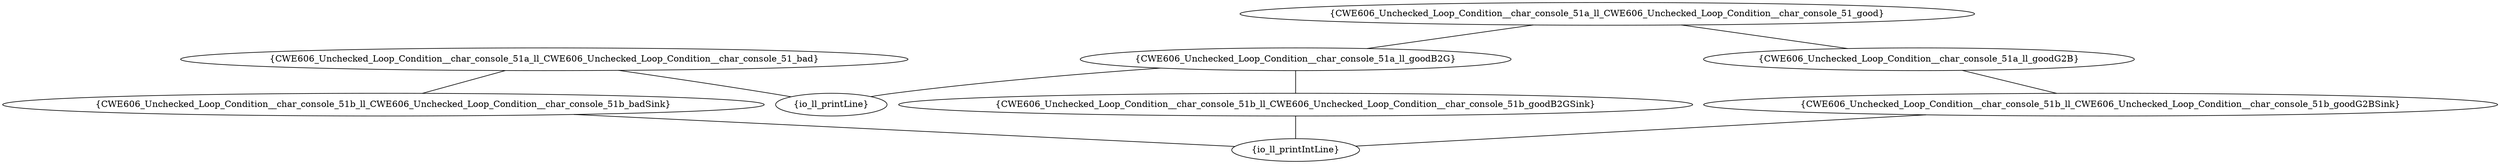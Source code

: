 graph "cg graph" {
CWE606_Unchecked_Loop_Condition__char_console_51b_ll_CWE606_Unchecked_Loop_Condition__char_console_51b_goodB2GSink [label="{CWE606_Unchecked_Loop_Condition__char_console_51b_ll_CWE606_Unchecked_Loop_Condition__char_console_51b_goodB2GSink}"];
io_ll_printIntLine [label="{io_ll_printIntLine}"];
CWE606_Unchecked_Loop_Condition__char_console_51b_ll_CWE606_Unchecked_Loop_Condition__char_console_51b_badSink [label="{CWE606_Unchecked_Loop_Condition__char_console_51b_ll_CWE606_Unchecked_Loop_Condition__char_console_51b_badSink}"];
CWE606_Unchecked_Loop_Condition__char_console_51a_ll_CWE606_Unchecked_Loop_Condition__char_console_51_bad [label="{CWE606_Unchecked_Loop_Condition__char_console_51a_ll_CWE606_Unchecked_Loop_Condition__char_console_51_bad}"];
io_ll_printLine [label="{io_ll_printLine}"];
CWE606_Unchecked_Loop_Condition__char_console_51a_ll_goodB2G [label="{CWE606_Unchecked_Loop_Condition__char_console_51a_ll_goodB2G}"];
CWE606_Unchecked_Loop_Condition__char_console_51a_ll_goodG2B [label="{CWE606_Unchecked_Loop_Condition__char_console_51a_ll_goodG2B}"];
CWE606_Unchecked_Loop_Condition__char_console_51b_ll_CWE606_Unchecked_Loop_Condition__char_console_51b_goodG2BSink [label="{CWE606_Unchecked_Loop_Condition__char_console_51b_ll_CWE606_Unchecked_Loop_Condition__char_console_51b_goodG2BSink}"];
CWE606_Unchecked_Loop_Condition__char_console_51a_ll_CWE606_Unchecked_Loop_Condition__char_console_51_good [label="{CWE606_Unchecked_Loop_Condition__char_console_51a_ll_CWE606_Unchecked_Loop_Condition__char_console_51_good}"];
CWE606_Unchecked_Loop_Condition__char_console_51b_ll_CWE606_Unchecked_Loop_Condition__char_console_51b_goodB2GSink -- io_ll_printIntLine;
CWE606_Unchecked_Loop_Condition__char_console_51b_ll_CWE606_Unchecked_Loop_Condition__char_console_51b_badSink -- io_ll_printIntLine;
CWE606_Unchecked_Loop_Condition__char_console_51a_ll_CWE606_Unchecked_Loop_Condition__char_console_51_bad -- io_ll_printLine;
CWE606_Unchecked_Loop_Condition__char_console_51a_ll_CWE606_Unchecked_Loop_Condition__char_console_51_bad -- CWE606_Unchecked_Loop_Condition__char_console_51b_ll_CWE606_Unchecked_Loop_Condition__char_console_51b_badSink;
CWE606_Unchecked_Loop_Condition__char_console_51a_ll_goodB2G -- io_ll_printLine;
CWE606_Unchecked_Loop_Condition__char_console_51a_ll_goodB2G -- CWE606_Unchecked_Loop_Condition__char_console_51b_ll_CWE606_Unchecked_Loop_Condition__char_console_51b_goodB2GSink;
CWE606_Unchecked_Loop_Condition__char_console_51a_ll_goodG2B -- CWE606_Unchecked_Loop_Condition__char_console_51b_ll_CWE606_Unchecked_Loop_Condition__char_console_51b_goodG2BSink;
CWE606_Unchecked_Loop_Condition__char_console_51b_ll_CWE606_Unchecked_Loop_Condition__char_console_51b_goodG2BSink -- io_ll_printIntLine;
CWE606_Unchecked_Loop_Condition__char_console_51a_ll_CWE606_Unchecked_Loop_Condition__char_console_51_good -- CWE606_Unchecked_Loop_Condition__char_console_51a_ll_goodG2B;
CWE606_Unchecked_Loop_Condition__char_console_51a_ll_CWE606_Unchecked_Loop_Condition__char_console_51_good -- CWE606_Unchecked_Loop_Condition__char_console_51a_ll_goodB2G;
}
